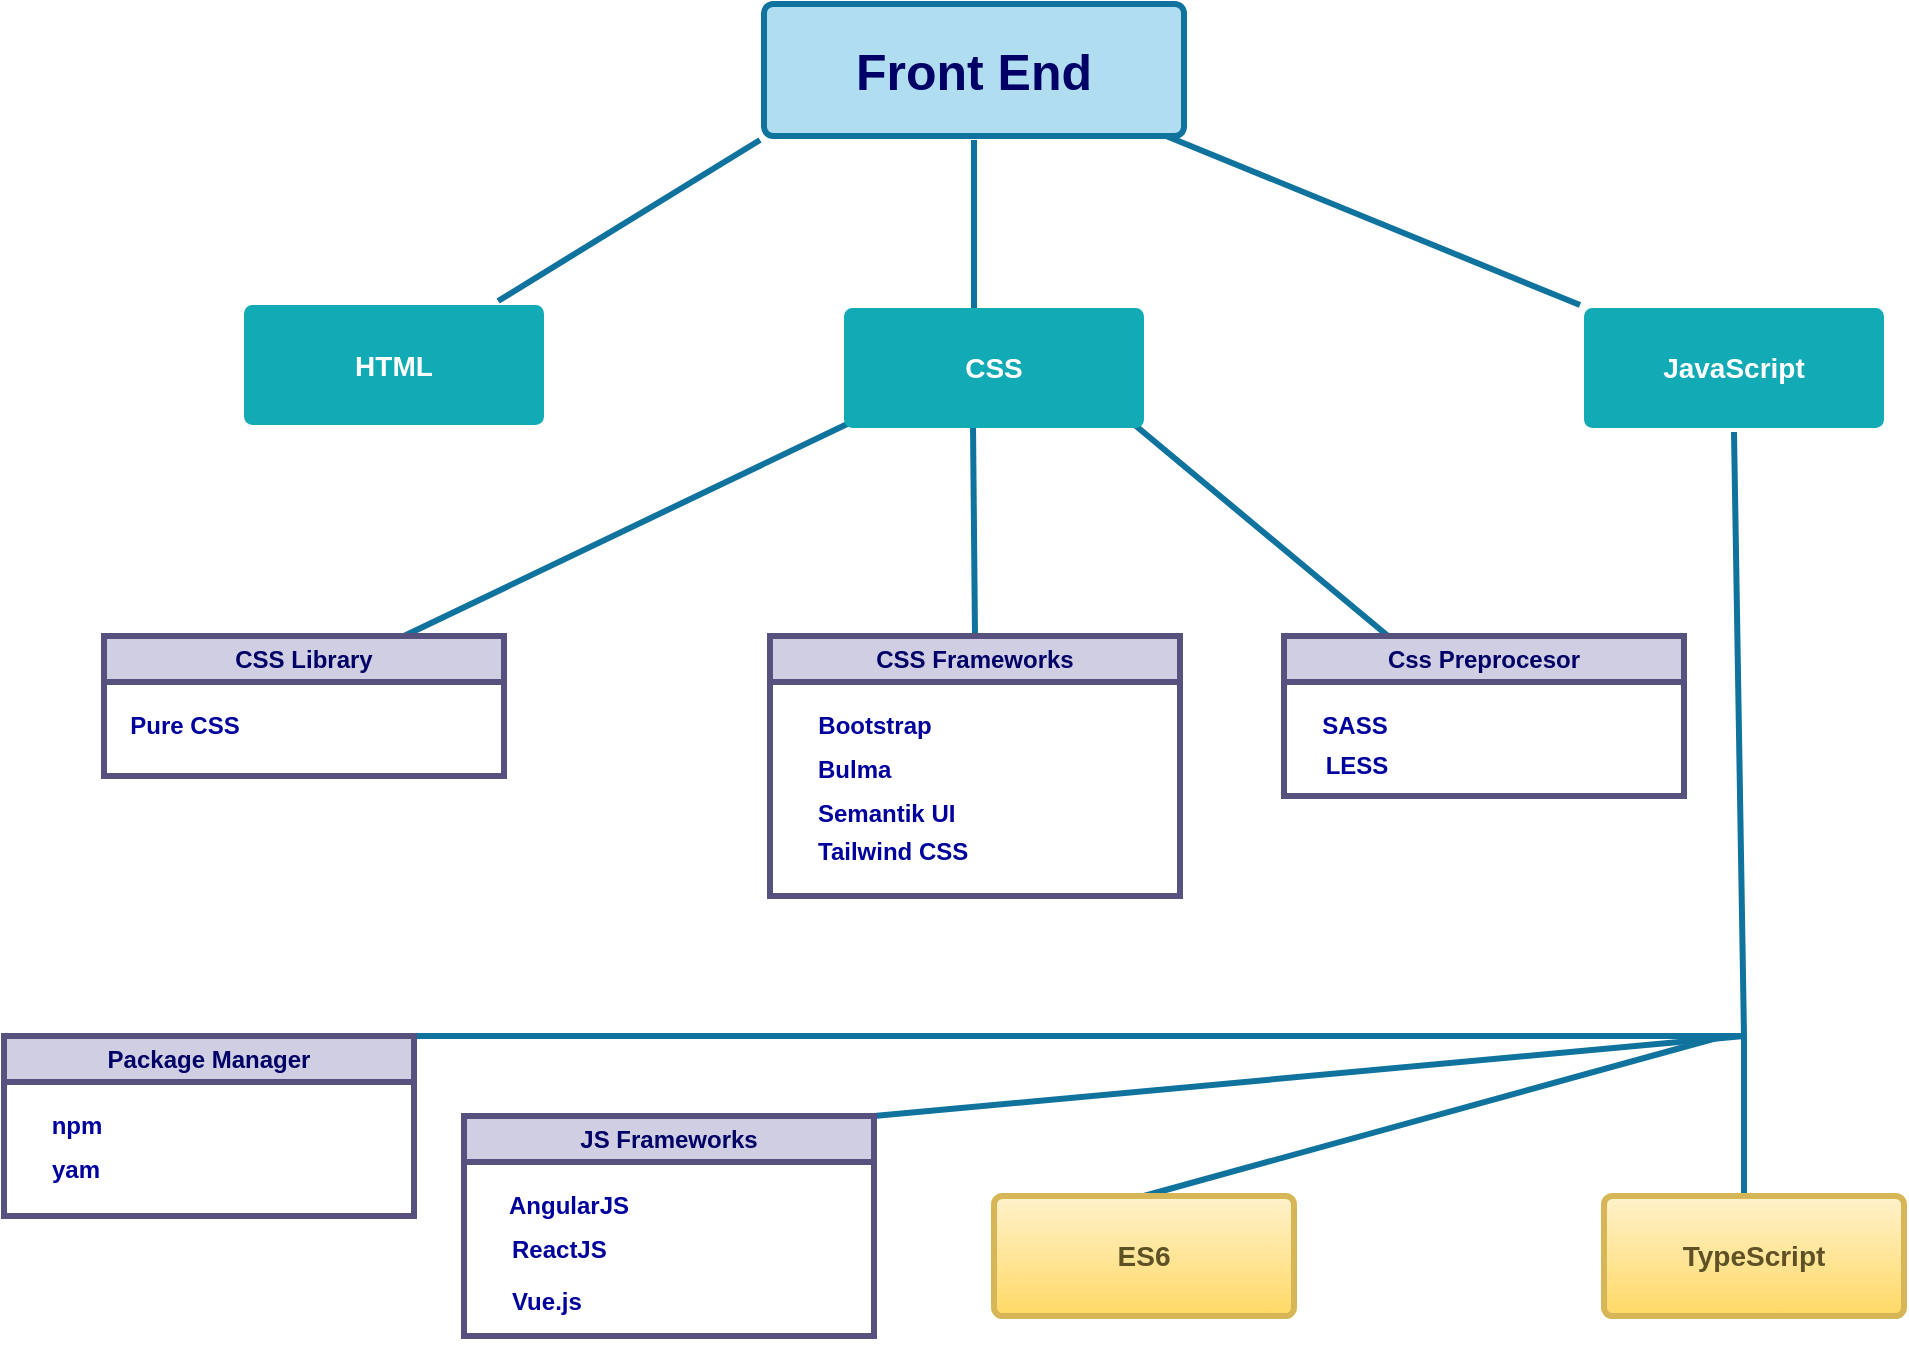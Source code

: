<mxfile version="21.3.3" type="device">
  <diagram id="6a731a19-8d31-9384-78a2-239565b7b9f0" name="Page-1">
    <mxGraphModel dx="1644" dy="926" grid="1" gridSize="10" guides="1" tooltips="1" connect="1" arrows="1" fold="1" page="1" pageScale="1" pageWidth="1169" pageHeight="827" background="none" math="0" shadow="0">
      <root>
        <mxCell id="0" />
        <mxCell id="1" parent="0" />
        <mxCell id="1749" value="&lt;font style=&quot;font-size: 25px;&quot; color=&quot;#000066&quot;&gt;Front End&lt;/font&gt;" style="rounded=1;whiteSpace=wrap;html=1;shadow=0;labelBackgroundColor=none;strokeColor=#10739e;strokeWidth=3;fillColor=#b1ddf0;fontFamily=Helvetica;fontSize=16;align=center;fontStyle=1;spacing=5;arcSize=7;perimeterSpacing=2;" parent="1" vertex="1">
          <mxGeometry x="480" y="44" width="210" height="66" as="geometry" />
        </mxCell>
        <mxCell id="PcMzKkUMm2d5BPdkekdi-1781" value="" style="endArrow=none;html=1;rounded=0;strokeWidth=3;fillColor=#b1ddf0;strokeColor=#10739e;exitX=0.949;exitY=0.971;exitDx=0;exitDy=0;exitPerimeter=0;" parent="1" source="1749" target="PcMzKkUMm2d5BPdkekdi-1787" edge="1">
          <mxGeometry width="50" height="50" relative="1" as="geometry">
            <mxPoint x="660" y="110" as="sourcePoint" />
            <mxPoint x="800" y="200" as="targetPoint" />
          </mxGeometry>
        </mxCell>
        <mxCell id="PcMzKkUMm2d5BPdkekdi-1782" value="" style="endArrow=none;html=1;rounded=0;strokeWidth=3;fillColor=#b1ddf0;strokeColor=#10739e;entryX=0;entryY=1;entryDx=0;entryDy=0;" parent="1" source="PcMzKkUMm2d5BPdkekdi-1785" target="1749" edge="1">
          <mxGeometry width="50" height="50" relative="1" as="geometry">
            <mxPoint x="360" y="200" as="sourcePoint" />
            <mxPoint x="510" y="111" as="targetPoint" />
          </mxGeometry>
        </mxCell>
        <mxCell id="PcMzKkUMm2d5BPdkekdi-1784" value="" style="endArrow=none;html=1;rounded=0;strokeWidth=3;fillColor=#b1ddf0;strokeColor=#10739e;entryX=0.5;entryY=1;entryDx=0;entryDy=0;" parent="1" target="1749" edge="1">
          <mxGeometry width="50" height="50" relative="1" as="geometry">
            <mxPoint x="585" y="200" as="sourcePoint" />
            <mxPoint x="520" y="121" as="targetPoint" />
          </mxGeometry>
        </mxCell>
        <mxCell id="PcMzKkUMm2d5BPdkekdi-1785" value="HTML" style="rounded=1;whiteSpace=wrap;html=1;shadow=0;labelBackgroundColor=none;strokeColor=none;strokeWidth=3;fillColor=#12aab5;fontFamily=Helvetica;fontSize=14;fontColor=#FFFFFF;align=center;spacing=5;fontStyle=1;arcSize=7;perimeterSpacing=2;" parent="1" vertex="1">
          <mxGeometry x="220" y="194.5" width="150" height="60" as="geometry" />
        </mxCell>
        <mxCell id="PcMzKkUMm2d5BPdkekdi-1787" value="JavaScript" style="rounded=1;whiteSpace=wrap;html=1;shadow=0;labelBackgroundColor=none;strokeColor=none;strokeWidth=3;fillColor=#12aab5;fontFamily=Helvetica;fontSize=14;fontColor=#FFFFFF;align=center;spacing=5;fontStyle=1;arcSize=7;perimeterSpacing=2;" parent="1" vertex="1">
          <mxGeometry x="890" y="196.0" width="150" height="60" as="geometry" />
        </mxCell>
        <mxCell id="PcMzKkUMm2d5BPdkekdi-1788" value="" style="endArrow=none;html=1;rounded=0;strokeWidth=3;fillColor=#b1ddf0;strokeColor=#10739e;entryX=0.5;entryY=1;entryDx=0;entryDy=0;exitX=0.5;exitY=0;exitDx=0;exitDy=0;" parent="1" source="PcMzKkUMm2d5BPdkekdi-1795" edge="1">
          <mxGeometry width="50" height="50" relative="1" as="geometry">
            <mxPoint x="584.5" y="338.5" as="sourcePoint" />
            <mxPoint x="584.5" y="254.5" as="targetPoint" />
          </mxGeometry>
        </mxCell>
        <mxCell id="PcMzKkUMm2d5BPdkekdi-1789" value="" style="endArrow=none;html=1;rounded=0;strokeWidth=3;fillColor=#b1ddf0;strokeColor=#10739e;exitX=0.75;exitY=0;exitDx=0;exitDy=0;" parent="1" source="PcMzKkUMm2d5BPdkekdi-1792" edge="1">
          <mxGeometry width="50" height="50" relative="1" as="geometry">
            <mxPoint x="380" y="339" as="sourcePoint" />
            <mxPoint x="530" y="250" as="targetPoint" />
          </mxGeometry>
        </mxCell>
        <mxCell id="PcMzKkUMm2d5BPdkekdi-1790" value="" style="endArrow=none;html=1;rounded=0;strokeWidth=3;fillColor=#b1ddf0;strokeColor=#10739e;" parent="1" target="PcMzKkUMm2d5BPdkekdi-1797" edge="1">
          <mxGeometry width="50" height="50" relative="1" as="geometry">
            <mxPoint x="660" y="250" as="sourcePoint" />
            <mxPoint x="800" y="340" as="targetPoint" />
          </mxGeometry>
        </mxCell>
        <mxCell id="PcMzKkUMm2d5BPdkekdi-1791" value="CSS" style="rounded=1;whiteSpace=wrap;html=1;shadow=0;labelBackgroundColor=none;strokeColor=none;strokeWidth=3;fillColor=#12aab5;fontFamily=Helvetica;fontSize=14;fontColor=#FFFFFF;align=center;spacing=5;fontStyle=1;arcSize=7;perimeterSpacing=2;" parent="1" vertex="1">
          <mxGeometry x="520" y="196.0" width="150" height="60" as="geometry" />
        </mxCell>
        <mxCell id="PcMzKkUMm2d5BPdkekdi-1792" value="&lt;font color=&quot;#000066&quot;&gt;CSS Library&lt;/font&gt;" style="swimlane;whiteSpace=wrap;html=1;strokeWidth=3;fillColor=#d0cee2;strokeColor=#56517e;startSize=23;" parent="1" vertex="1">
          <mxGeometry x="150" y="360" width="200" height="70" as="geometry" />
        </mxCell>
        <mxCell id="PcMzKkUMm2d5BPdkekdi-1806" value="&lt;font color=&quot;#00009c&quot;&gt;Pure CSS&lt;/font&gt;" style="text;html=1;align=center;verticalAlign=middle;resizable=0;points=[];autosize=1;strokeColor=none;fillColor=none;fontStyle=1" parent="PcMzKkUMm2d5BPdkekdi-1792" vertex="1">
          <mxGeometry y="30" width="80" height="30" as="geometry" />
        </mxCell>
        <mxCell id="PcMzKkUMm2d5BPdkekdi-1795" value="&lt;font color=&quot;#000066&quot;&gt;CSS Frameworks&lt;/font&gt;" style="swimlane;whiteSpace=wrap;html=1;strokeWidth=3;fillColor=#d0cee2;strokeColor=#56517e;" parent="1" vertex="1">
          <mxGeometry x="483" y="360" width="205" height="130" as="geometry" />
        </mxCell>
        <mxCell id="PcMzKkUMm2d5BPdkekdi-1801" value="&lt;font color=&quot;#00009c&quot;&gt;Bootstrap&lt;/font&gt;" style="text;html=1;align=center;verticalAlign=middle;resizable=0;points=[];autosize=1;strokeColor=none;fillColor=none;fontStyle=1" parent="PcMzKkUMm2d5BPdkekdi-1795" vertex="1">
          <mxGeometry x="12" y="30" width="80" height="30" as="geometry" />
        </mxCell>
        <mxCell id="PcMzKkUMm2d5BPdkekdi-1802" value="&lt;font color=&quot;#00009c&quot;&gt;Bulma&lt;br&gt;&lt;br&gt;&lt;/font&gt;" style="text;html=1;align=left;verticalAlign=middle;resizable=0;points=[];autosize=1;strokeColor=none;fillColor=none;fontStyle=1" parent="PcMzKkUMm2d5BPdkekdi-1795" vertex="1">
          <mxGeometry x="22" y="54" width="60" height="40" as="geometry" />
        </mxCell>
        <mxCell id="PcMzKkUMm2d5BPdkekdi-1805" value="&lt;font color=&quot;#00009c&quot;&gt;Tailwind CSS&lt;br&gt;&lt;br&gt;&lt;/font&gt;" style="text;html=1;align=left;verticalAlign=middle;resizable=0;points=[];autosize=1;strokeColor=none;fillColor=none;fontStyle=1" parent="PcMzKkUMm2d5BPdkekdi-1795" vertex="1">
          <mxGeometry x="22" y="95" width="100" height="40" as="geometry" />
        </mxCell>
        <mxCell id="PcMzKkUMm2d5BPdkekdi-1797" value="&lt;font color=&quot;#000066&quot;&gt;Css Preprocesor&lt;/font&gt;" style="swimlane;whiteSpace=wrap;html=1;strokeWidth=3;fillColor=#d0cee2;strokeColor=#56517e;" parent="1" vertex="1">
          <mxGeometry x="740" y="360" width="200" height="80" as="geometry" />
        </mxCell>
        <mxCell id="PcMzKkUMm2d5BPdkekdi-1798" value="&lt;font color=&quot;#00009c&quot;&gt;SASS&lt;/font&gt;" style="text;html=1;align=center;verticalAlign=middle;resizable=0;points=[];autosize=1;strokeColor=none;fillColor=none;fontStyle=1" parent="PcMzKkUMm2d5BPdkekdi-1797" vertex="1">
          <mxGeometry x="5" y="30" width="60" height="30" as="geometry" />
        </mxCell>
        <mxCell id="PcMzKkUMm2d5BPdkekdi-1800" value="&lt;font color=&quot;#00009c&quot;&gt;LESS&lt;/font&gt;" style="text;html=1;align=center;verticalAlign=middle;resizable=0;points=[];autosize=1;strokeColor=none;fillColor=none;fontStyle=1" parent="PcMzKkUMm2d5BPdkekdi-1797" vertex="1">
          <mxGeometry x="11" y="50" width="50" height="30" as="geometry" />
        </mxCell>
        <mxCell id="PcMzKkUMm2d5BPdkekdi-1804" value="&lt;font color=&quot;#00009c&quot;&gt;Semantik UI&lt;br&gt;&lt;/font&gt;" style="text;html=1;align=left;verticalAlign=middle;resizable=0;points=[];autosize=1;strokeColor=none;fillColor=none;fontStyle=1" parent="1" vertex="1">
          <mxGeometry x="505" y="434" width="90" height="30" as="geometry" />
        </mxCell>
        <mxCell id="PcMzKkUMm2d5BPdkekdi-1807" value="" style="endArrow=none;html=1;rounded=0;strokeWidth=3;fillColor=#b1ddf0;strokeColor=#10739e;exitX=0.5;exitY=1;exitDx=0;exitDy=0;" parent="1" source="PcMzKkUMm2d5BPdkekdi-1787" edge="1">
          <mxGeometry width="50" height="50" relative="1" as="geometry">
            <mxPoint x="830" y="273" as="sourcePoint" />
            <mxPoint x="970" y="560" as="targetPoint" />
          </mxGeometry>
        </mxCell>
        <mxCell id="PcMzKkUMm2d5BPdkekdi-1808" value="" style="endArrow=none;html=1;rounded=0;strokeWidth=3;fillColor=#b1ddf0;strokeColor=#10739e;entryX=1;entryY=0;entryDx=0;entryDy=0;" parent="1" target="PcMzKkUMm2d5BPdkekdi-1818" edge="1">
          <mxGeometry width="50" height="50" relative="1" as="geometry">
            <mxPoint x="970" y="560" as="sourcePoint" />
            <mxPoint x="310" y="560" as="targetPoint" />
          </mxGeometry>
        </mxCell>
        <mxCell id="PcMzKkUMm2d5BPdkekdi-1809" value="" style="endArrow=none;html=1;rounded=0;strokeWidth=3;fillColor=#b1ddf0;strokeColor=#10739e;entryX=1;entryY=0;entryDx=0;entryDy=0;" parent="1" target="PcMzKkUMm2d5BPdkekdi-1814" edge="1">
          <mxGeometry width="50" height="50" relative="1" as="geometry">
            <mxPoint x="970" y="560" as="sourcePoint" />
            <mxPoint x="440" y="640" as="targetPoint" />
          </mxGeometry>
        </mxCell>
        <mxCell id="PcMzKkUMm2d5BPdkekdi-1810" value="" style="endArrow=none;html=1;rounded=0;strokeWidth=3;fillColor=#b1ddf0;strokeColor=#10739e;" parent="1" edge="1">
          <mxGeometry width="50" height="50" relative="1" as="geometry">
            <mxPoint x="960" y="560" as="sourcePoint" />
            <mxPoint x="670" y="640" as="targetPoint" />
          </mxGeometry>
        </mxCell>
        <mxCell id="PcMzKkUMm2d5BPdkekdi-1811" value="" style="endArrow=none;html=1;rounded=0;strokeWidth=3;fillColor=#b1ddf0;strokeColor=#10739e;" parent="1" edge="1">
          <mxGeometry width="50" height="50" relative="1" as="geometry">
            <mxPoint x="970" y="660" as="sourcePoint" />
            <mxPoint x="970" y="560" as="targetPoint" />
          </mxGeometry>
        </mxCell>
        <mxCell id="PcMzKkUMm2d5BPdkekdi-1812" value="&lt;font color=&quot;#5e5126&quot;&gt;TypeScript&lt;/font&gt;" style="rounded=1;whiteSpace=wrap;html=1;shadow=0;labelBackgroundColor=none;strokeColor=#d6b656;strokeWidth=3;fillColor=#fff2cc;fontFamily=Helvetica;fontSize=14;align=center;spacing=5;fontStyle=1;arcSize=7;perimeterSpacing=2;gradientColor=#ffd966;" parent="1" vertex="1">
          <mxGeometry x="900" y="640.0" width="150" height="60" as="geometry" />
        </mxCell>
        <mxCell id="PcMzKkUMm2d5BPdkekdi-1813" value="&lt;font color=&quot;#5e5126&quot;&gt;ES6&lt;/font&gt;" style="rounded=1;whiteSpace=wrap;html=1;shadow=0;labelBackgroundColor=none;strokeColor=#d6b656;strokeWidth=3;fillColor=#fff2cc;fontFamily=Helvetica;fontSize=14;align=center;spacing=5;fontStyle=1;arcSize=7;perimeterSpacing=2;gradientColor=#ffd966;" parent="1" vertex="1">
          <mxGeometry x="595" y="640.0" width="150" height="60" as="geometry" />
        </mxCell>
        <mxCell id="PcMzKkUMm2d5BPdkekdi-1814" value="&lt;font color=&quot;#000066&quot;&gt;JS Frameworks&lt;/font&gt;" style="swimlane;whiteSpace=wrap;html=1;strokeWidth=3;fillColor=#d0cee2;strokeColor=#56517e;" parent="1" vertex="1">
          <mxGeometry x="330" y="600" width="205" height="110" as="geometry" />
        </mxCell>
        <mxCell id="PcMzKkUMm2d5BPdkekdi-1815" value="&lt;font color=&quot;#00009c&quot;&gt;AngularJS&lt;br&gt;&lt;/font&gt;" style="text;html=1;align=center;verticalAlign=middle;resizable=0;points=[];autosize=1;strokeColor=none;fillColor=none;fontStyle=1" parent="PcMzKkUMm2d5BPdkekdi-1814" vertex="1">
          <mxGeometry x="12" y="30" width="80" height="30" as="geometry" />
        </mxCell>
        <mxCell id="PcMzKkUMm2d5BPdkekdi-1816" value="&lt;font color=&quot;#00009c&quot;&gt;ReactJS&lt;br&gt;&lt;br&gt;&lt;/font&gt;" style="text;html=1;align=left;verticalAlign=middle;resizable=0;points=[];autosize=1;strokeColor=none;fillColor=none;fontStyle=1" parent="PcMzKkUMm2d5BPdkekdi-1814" vertex="1">
          <mxGeometry x="22" y="54" width="70" height="40" as="geometry" />
        </mxCell>
        <mxCell id="PcMzKkUMm2d5BPdkekdi-1817" value="&lt;font color=&quot;#00009c&quot;&gt;Vue.js&lt;br&gt;&lt;br&gt;&lt;/font&gt;" style="text;html=1;align=left;verticalAlign=middle;resizable=0;points=[];autosize=1;strokeColor=none;fillColor=none;fontStyle=1" parent="PcMzKkUMm2d5BPdkekdi-1814" vertex="1">
          <mxGeometry x="22" y="80" width="60" height="40" as="geometry" />
        </mxCell>
        <mxCell id="PcMzKkUMm2d5BPdkekdi-1818" value="&lt;font color=&quot;#000066&quot;&gt;Package Manager&lt;/font&gt;" style="swimlane;whiteSpace=wrap;html=1;strokeWidth=3;fillColor=#d0cee2;strokeColor=#56517e;" parent="1" vertex="1">
          <mxGeometry x="100" y="560" width="205" height="90" as="geometry" />
        </mxCell>
        <mxCell id="PcMzKkUMm2d5BPdkekdi-1819" value="&lt;font color=&quot;#00009c&quot;&gt;npm&lt;br&gt;&lt;/font&gt;" style="text;html=1;align=center;verticalAlign=middle;resizable=0;points=[];autosize=1;strokeColor=none;fillColor=none;fontStyle=1" parent="PcMzKkUMm2d5BPdkekdi-1818" vertex="1">
          <mxGeometry x="11" y="30" width="50" height="30" as="geometry" />
        </mxCell>
        <mxCell id="PcMzKkUMm2d5BPdkekdi-1820" value="&lt;font color=&quot;#00009c&quot;&gt;yam&lt;br&gt;&lt;br&gt;&lt;/font&gt;" style="text;html=1;align=left;verticalAlign=middle;resizable=0;points=[];autosize=1;strokeColor=none;fillColor=none;fontStyle=1" parent="PcMzKkUMm2d5BPdkekdi-1818" vertex="1">
          <mxGeometry x="22" y="54" width="50" height="40" as="geometry" />
        </mxCell>
      </root>
    </mxGraphModel>
  </diagram>
</mxfile>
